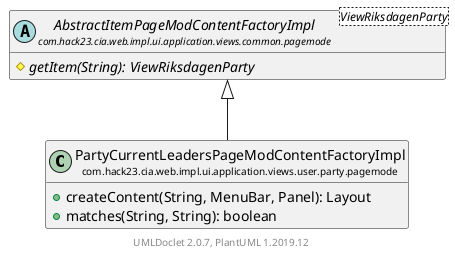 @startuml
    set namespaceSeparator none
    hide empty fields
    hide empty methods

    class "<size:14>PartyCurrentLeadersPageModContentFactoryImpl\n<size:10>com.hack23.cia.web.impl.ui.application.views.user.party.pagemode" as com.hack23.cia.web.impl.ui.application.views.user.party.pagemode.PartyCurrentLeadersPageModContentFactoryImpl [[PartyCurrentLeadersPageModContentFactoryImpl.html]] {
        +createContent(String, MenuBar, Panel): Layout
        +matches(String, String): boolean
    }

    abstract class "<size:14>AbstractItemPageModContentFactoryImpl\n<size:10>com.hack23.cia.web.impl.ui.application.views.common.pagemode" as com.hack23.cia.web.impl.ui.application.views.common.pagemode.AbstractItemPageModContentFactoryImpl<ViewRiksdagenParty> [[../../../common/pagemode/AbstractItemPageModContentFactoryImpl.html]] {
        {abstract} #getItem(String): ViewRiksdagenParty
    }

    com.hack23.cia.web.impl.ui.application.views.common.pagemode.AbstractItemPageModContentFactoryImpl <|-- com.hack23.cia.web.impl.ui.application.views.user.party.pagemode.PartyCurrentLeadersPageModContentFactoryImpl

    center footer UMLDoclet 2.0.7, PlantUML 1.2019.12
@enduml

